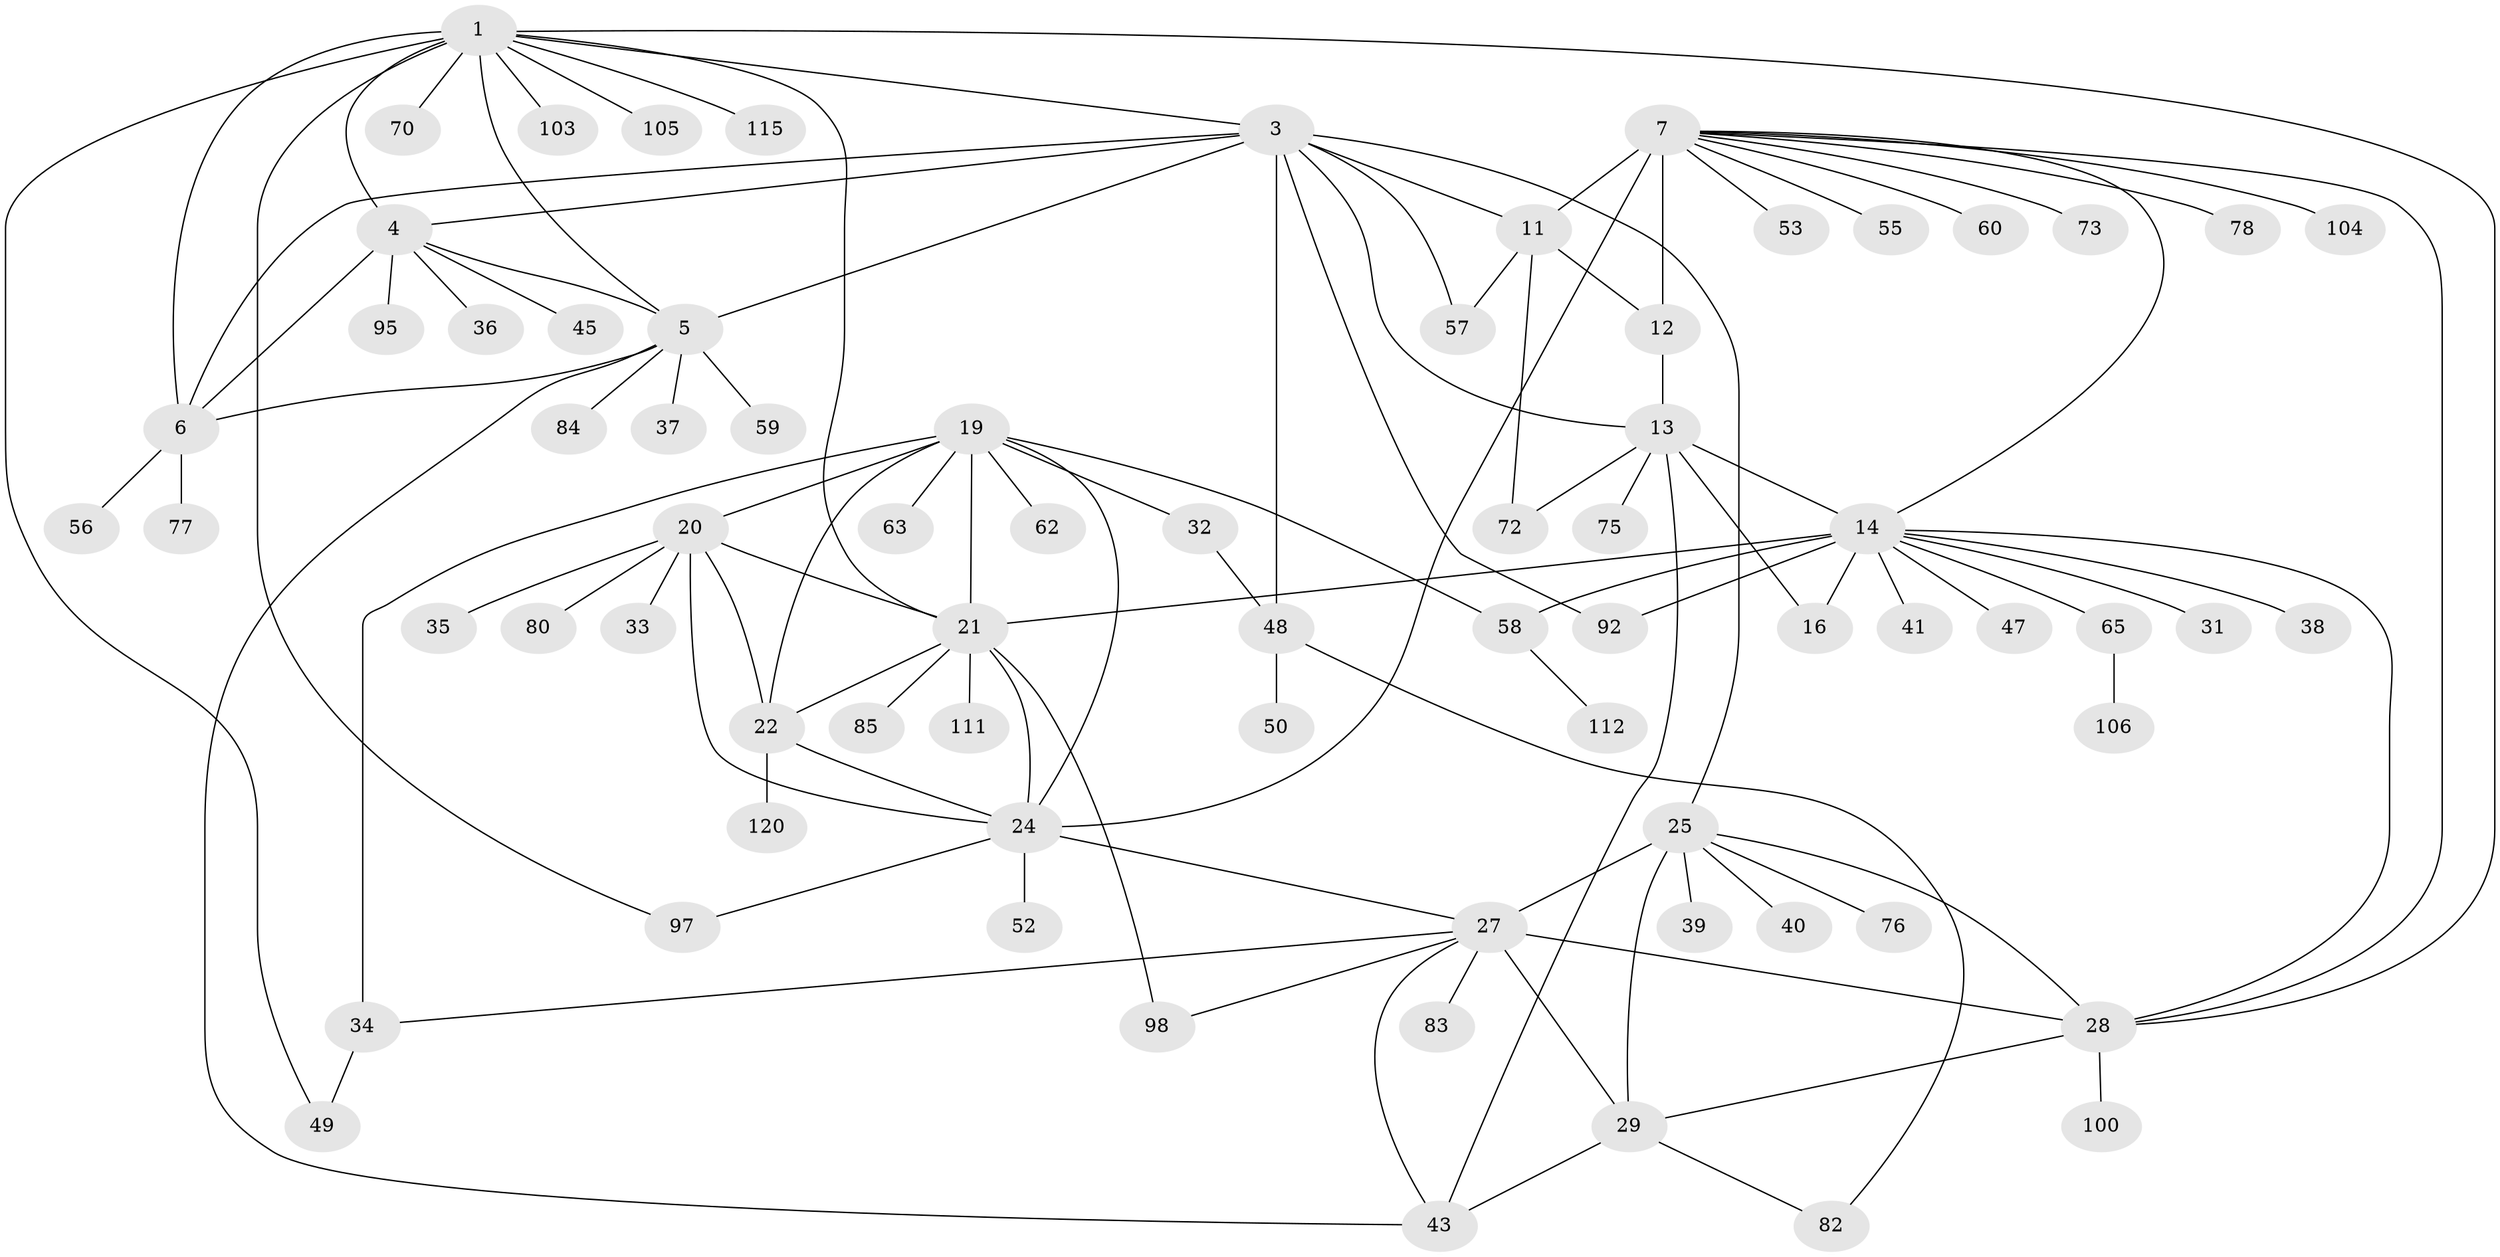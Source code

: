 // original degree distribution, {7: 0.056910569105691054, 11: 0.032520325203252036, 8: 0.04065040650406504, 10: 0.024390243902439025, 9: 0.04065040650406504, 12: 0.008130081300813009, 5: 0.016260162601626018, 6: 0.016260162601626018, 14: 0.008130081300813009, 1: 0.5365853658536586, 2: 0.14634146341463414, 3: 0.06504065040650407, 4: 0.008130081300813009}
// Generated by graph-tools (version 1.1) at 2025/19/03/04/25 18:19:36]
// undirected, 73 vertices, 110 edges
graph export_dot {
graph [start="1"]
  node [color=gray90,style=filled];
  1 [super="+2"];
  3;
  4;
  5 [super="+123+88"];
  6;
  7 [super="+10+8"];
  11 [super="+74"];
  12 [super="+114"];
  13 [super="+68"];
  14 [super="+46+117+110+17+15"];
  16;
  19 [super="+23"];
  20 [super="+71+107+109+93+101+89"];
  21;
  22;
  24;
  25 [super="+26"];
  27 [super="+30+67+81+86"];
  28 [super="+66"];
  29 [super="+69+61+90+87"];
  31;
  32;
  33;
  34;
  35;
  36;
  37;
  38 [super="+44"];
  39;
  40;
  41 [super="+51"];
  43 [super="+54"];
  45;
  47;
  48 [super="+79"];
  49 [super="+96"];
  50;
  52;
  53;
  55;
  56;
  57 [super="+113"];
  58;
  59;
  60;
  62;
  63;
  65 [super="+108"];
  70;
  72;
  73;
  75;
  76 [super="+122"];
  77;
  78 [super="+91"];
  80;
  82;
  83;
  84;
  85;
  92;
  95;
  97;
  98;
  100;
  103;
  104 [super="+121"];
  105;
  106;
  111;
  112;
  115;
  120;
  1 -- 3 [weight=2];
  1 -- 4 [weight=2];
  1 -- 5 [weight=2];
  1 -- 6 [weight=2];
  1 -- 70;
  1 -- 103;
  1 -- 97;
  1 -- 105;
  1 -- 49;
  1 -- 115;
  1 -- 21;
  1 -- 28;
  3 -- 4;
  3 -- 5;
  3 -- 6;
  3 -- 11;
  3 -- 13;
  3 -- 25;
  3 -- 57;
  3 -- 92;
  3 -- 48;
  4 -- 5;
  4 -- 6;
  4 -- 36;
  4 -- 45;
  4 -- 95;
  5 -- 6;
  5 -- 37;
  5 -- 43;
  5 -- 59;
  5 -- 84;
  6 -- 56;
  6 -- 77;
  7 -- 11 [weight=4];
  7 -- 12 [weight=4];
  7 -- 53;
  7 -- 73;
  7 -- 55;
  7 -- 14;
  7 -- 104;
  7 -- 78;
  7 -- 60;
  7 -- 24;
  7 -- 28;
  11 -- 12;
  11 -- 57;
  11 -- 72;
  12 -- 13;
  13 -- 14 [weight=4];
  13 -- 16;
  13 -- 75;
  13 -- 72;
  13 -- 43;
  14 -- 16 [weight=4];
  14 -- 28;
  14 -- 65;
  14 -- 38;
  14 -- 41;
  14 -- 47;
  14 -- 21;
  14 -- 58;
  14 -- 92;
  14 -- 31;
  19 -- 20 [weight=2];
  19 -- 21 [weight=2];
  19 -- 22 [weight=2];
  19 -- 24 [weight=2];
  19 -- 62;
  19 -- 63;
  19 -- 32;
  19 -- 34;
  19 -- 58;
  20 -- 21;
  20 -- 22;
  20 -- 24;
  20 -- 33;
  20 -- 35;
  20 -- 80;
  21 -- 22;
  21 -- 24;
  21 -- 85;
  21 -- 98;
  21 -- 111;
  22 -- 24;
  22 -- 120;
  24 -- 27;
  24 -- 52;
  24 -- 97;
  25 -- 27 [weight=4];
  25 -- 28 [weight=2];
  25 -- 29 [weight=2];
  25 -- 39;
  25 -- 76;
  25 -- 40;
  27 -- 28 [weight=2];
  27 -- 29 [weight=2];
  27 -- 34;
  27 -- 43;
  27 -- 98;
  27 -- 83;
  28 -- 29;
  28 -- 100;
  29 -- 82;
  29 -- 43;
  32 -- 48;
  34 -- 49;
  48 -- 50;
  48 -- 82;
  58 -- 112;
  65 -- 106;
}
